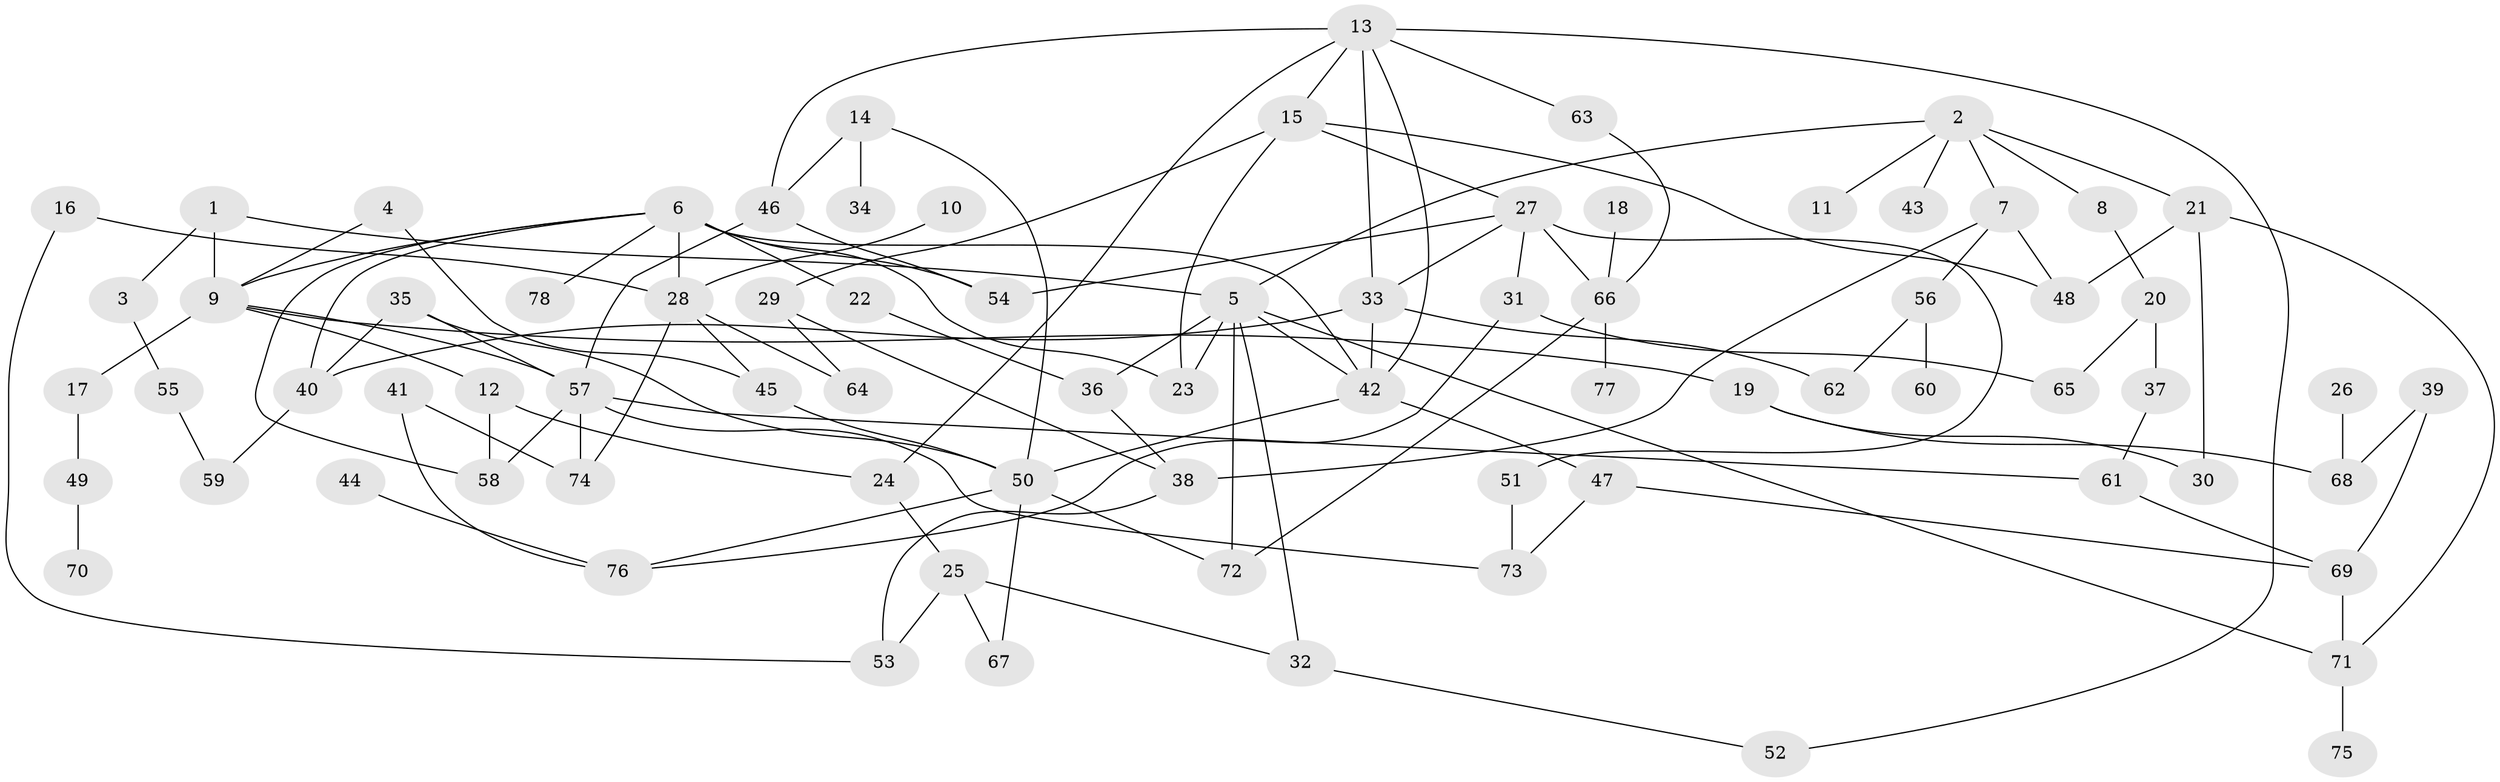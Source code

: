 // original degree distribution, {8: 0.007751937984496124, 6: 0.046511627906976744, 4: 0.13953488372093023, 3: 0.20930232558139536, 7: 0.007751937984496124, 2: 0.31007751937984496, 5: 0.05426356589147287, 1: 0.2248062015503876}
// Generated by graph-tools (version 1.1) at 2025/36/03/04/25 23:36:03]
// undirected, 78 vertices, 122 edges
graph export_dot {
  node [color=gray90,style=filled];
  1;
  2;
  3;
  4;
  5;
  6;
  7;
  8;
  9;
  10;
  11;
  12;
  13;
  14;
  15;
  16;
  17;
  18;
  19;
  20;
  21;
  22;
  23;
  24;
  25;
  26;
  27;
  28;
  29;
  30;
  31;
  32;
  33;
  34;
  35;
  36;
  37;
  38;
  39;
  40;
  41;
  42;
  43;
  44;
  45;
  46;
  47;
  48;
  49;
  50;
  51;
  52;
  53;
  54;
  55;
  56;
  57;
  58;
  59;
  60;
  61;
  62;
  63;
  64;
  65;
  66;
  67;
  68;
  69;
  70;
  71;
  72;
  73;
  74;
  75;
  76;
  77;
  78;
  1 -- 3 [weight=1.0];
  1 -- 5 [weight=1.0];
  1 -- 9 [weight=1.0];
  2 -- 5 [weight=1.0];
  2 -- 7 [weight=1.0];
  2 -- 8 [weight=1.0];
  2 -- 11 [weight=1.0];
  2 -- 21 [weight=1.0];
  2 -- 43 [weight=1.0];
  3 -- 55 [weight=2.0];
  4 -- 9 [weight=1.0];
  4 -- 45 [weight=1.0];
  5 -- 23 [weight=1.0];
  5 -- 32 [weight=1.0];
  5 -- 36 [weight=1.0];
  5 -- 42 [weight=1.0];
  5 -- 71 [weight=1.0];
  5 -- 72 [weight=1.0];
  6 -- 9 [weight=1.0];
  6 -- 22 [weight=1.0];
  6 -- 23 [weight=1.0];
  6 -- 28 [weight=1.0];
  6 -- 40 [weight=1.0];
  6 -- 42 [weight=1.0];
  6 -- 54 [weight=1.0];
  6 -- 58 [weight=1.0];
  6 -- 78 [weight=1.0];
  7 -- 38 [weight=1.0];
  7 -- 48 [weight=1.0];
  7 -- 56 [weight=1.0];
  8 -- 20 [weight=1.0];
  9 -- 12 [weight=1.0];
  9 -- 17 [weight=1.0];
  9 -- 19 [weight=1.0];
  9 -- 57 [weight=1.0];
  10 -- 28 [weight=1.0];
  12 -- 24 [weight=1.0];
  12 -- 58 [weight=1.0];
  13 -- 15 [weight=1.0];
  13 -- 24 [weight=1.0];
  13 -- 33 [weight=1.0];
  13 -- 42 [weight=1.0];
  13 -- 46 [weight=1.0];
  13 -- 52 [weight=1.0];
  13 -- 63 [weight=1.0];
  14 -- 34 [weight=1.0];
  14 -- 46 [weight=1.0];
  14 -- 50 [weight=1.0];
  15 -- 23 [weight=1.0];
  15 -- 27 [weight=1.0];
  15 -- 29 [weight=1.0];
  15 -- 48 [weight=1.0];
  16 -- 28 [weight=1.0];
  16 -- 53 [weight=1.0];
  17 -- 49 [weight=1.0];
  18 -- 66 [weight=1.0];
  19 -- 30 [weight=1.0];
  19 -- 68 [weight=1.0];
  20 -- 37 [weight=1.0];
  20 -- 65 [weight=1.0];
  21 -- 30 [weight=1.0];
  21 -- 48 [weight=1.0];
  21 -- 71 [weight=1.0];
  22 -- 36 [weight=1.0];
  24 -- 25 [weight=1.0];
  25 -- 32 [weight=1.0];
  25 -- 53 [weight=1.0];
  25 -- 67 [weight=1.0];
  26 -- 68 [weight=1.0];
  27 -- 31 [weight=1.0];
  27 -- 33 [weight=1.0];
  27 -- 51 [weight=1.0];
  27 -- 54 [weight=1.0];
  27 -- 66 [weight=1.0];
  28 -- 45 [weight=1.0];
  28 -- 64 [weight=1.0];
  28 -- 74 [weight=1.0];
  29 -- 38 [weight=1.0];
  29 -- 64 [weight=1.0];
  31 -- 65 [weight=1.0];
  31 -- 76 [weight=1.0];
  32 -- 52 [weight=1.0];
  33 -- 40 [weight=1.0];
  33 -- 42 [weight=1.0];
  33 -- 62 [weight=1.0];
  35 -- 40 [weight=1.0];
  35 -- 50 [weight=1.0];
  35 -- 57 [weight=1.0];
  36 -- 38 [weight=1.0];
  37 -- 61 [weight=1.0];
  38 -- 53 [weight=1.0];
  39 -- 68 [weight=1.0];
  39 -- 69 [weight=1.0];
  40 -- 59 [weight=1.0];
  41 -- 74 [weight=1.0];
  41 -- 76 [weight=1.0];
  42 -- 47 [weight=1.0];
  42 -- 50 [weight=1.0];
  44 -- 76 [weight=1.0];
  45 -- 50 [weight=1.0];
  46 -- 54 [weight=1.0];
  46 -- 57 [weight=1.0];
  47 -- 69 [weight=1.0];
  47 -- 73 [weight=1.0];
  49 -- 70 [weight=1.0];
  50 -- 67 [weight=1.0];
  50 -- 72 [weight=1.0];
  50 -- 76 [weight=1.0];
  51 -- 73 [weight=1.0];
  55 -- 59 [weight=1.0];
  56 -- 60 [weight=1.0];
  56 -- 62 [weight=1.0];
  57 -- 58 [weight=1.0];
  57 -- 61 [weight=1.0];
  57 -- 73 [weight=1.0];
  57 -- 74 [weight=1.0];
  61 -- 69 [weight=1.0];
  63 -- 66 [weight=1.0];
  66 -- 72 [weight=1.0];
  66 -- 77 [weight=1.0];
  69 -- 71 [weight=1.0];
  71 -- 75 [weight=1.0];
}
